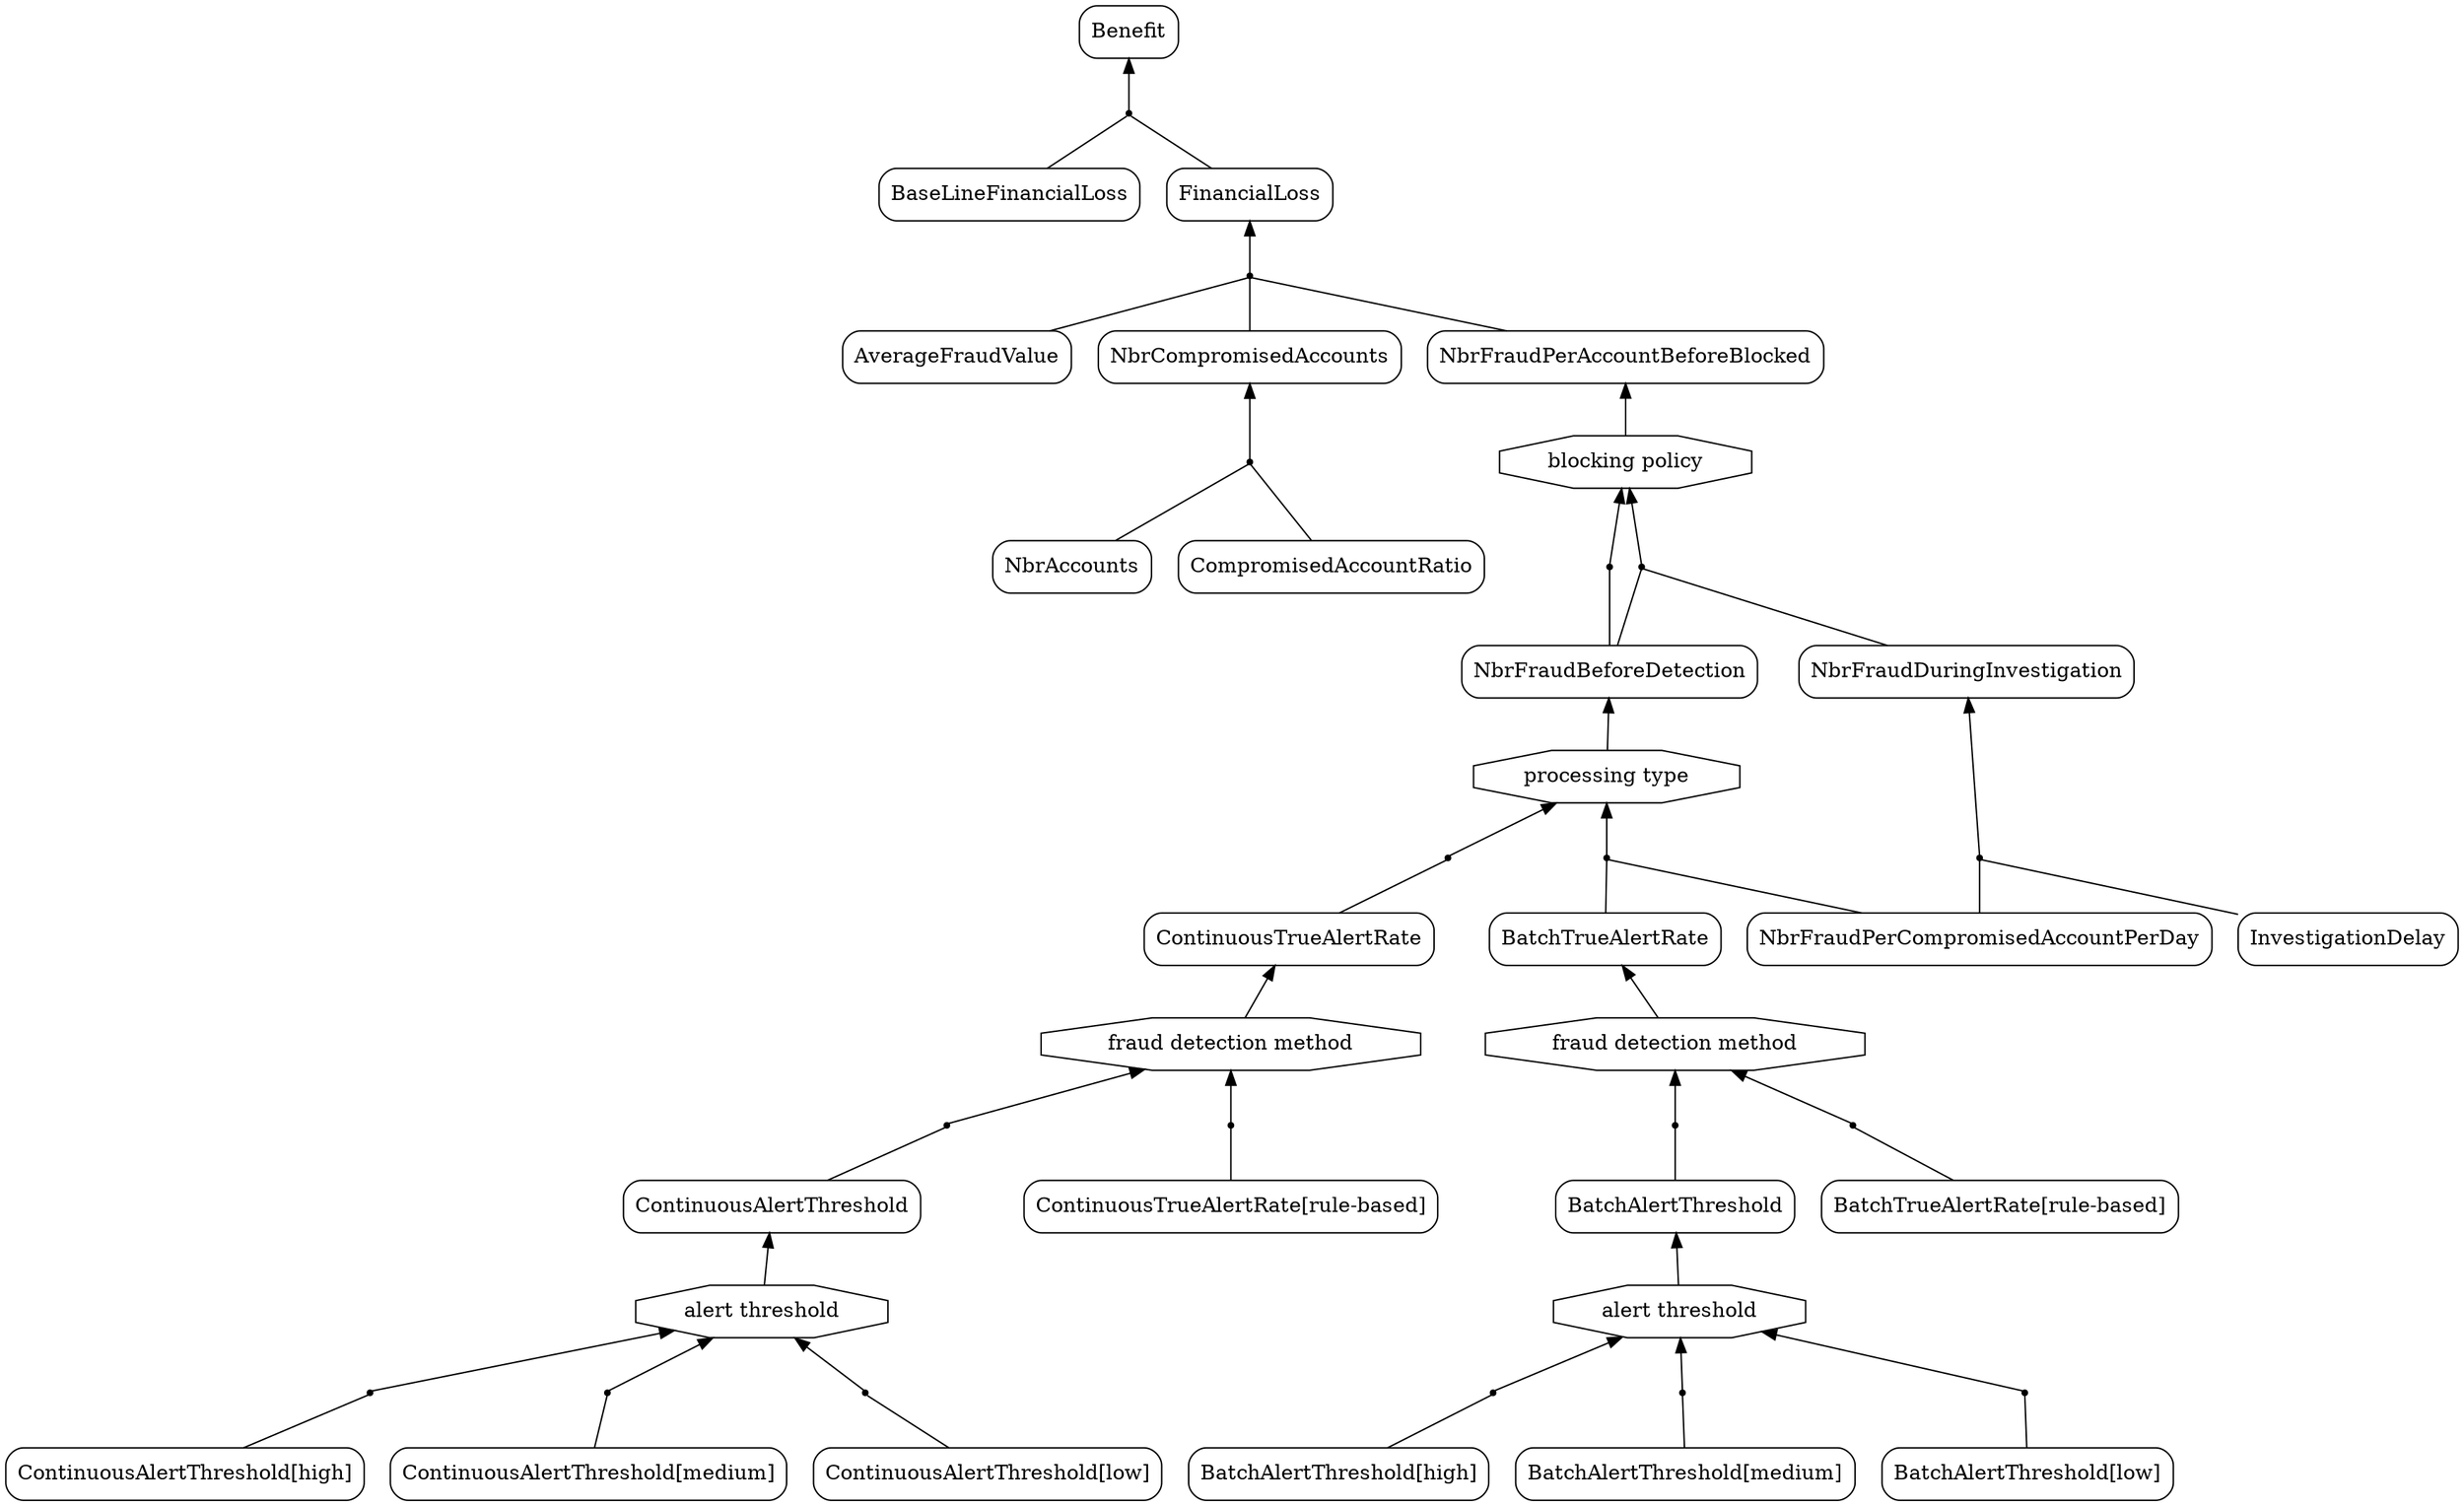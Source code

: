 digraph G { 
rankdir = BT 
"BaseLineFinancialLoss"[shape = box, style = rounded] 
"AverageFraudValue"[shape = box, style = rounded] 
"NbrAccounts"[shape = box, style = rounded] 
"CompromisedAccountRatio"[shape = box, style = rounded] 
"NbrCompromisedAccounts"[shape = box, style = rounded] 
AndRef0[shape = point] 
AndRef0->"NbrCompromisedAccounts"
"NbrAccounts"->AndRef0 [dir = none] 
"CompromisedAccountRatio"->AndRef0 [dir = none] 
AndRef1[shape = point] 
2[label="alert threshold", shape = polygon, sides =8]2->"ContinuousAlertThreshold"
"ContinuousAlertThreshold[high]"[shape = box, style = rounded] 
AndRef1->2
"ContinuousAlertThreshold[high]"->AndRef1 [dir = none] 
AndRef2[shape = point] 
2[label="alert threshold", shape = polygon, sides =8]"ContinuousAlertThreshold[medium]"[shape = box, style = rounded] 
AndRef2->2
"ContinuousAlertThreshold[medium]"->AndRef2 [dir = none] 
AndRef3[shape = point] 
2[label="alert threshold", shape = polygon, sides =8]"ContinuousAlertThreshold[low]"[shape = box, style = rounded] 
AndRef3->2
"ContinuousAlertThreshold[low]"->AndRef3 [dir = none] 
"ContinuousAlertThreshold"[shape = box, style = rounded] 
AndRef4[shape = point] 
5[label="fraud detection method", shape = polygon, sides =8]5->"ContinuousTrueAlertRate"
"ContinuousAlertThreshold"[shape = box, style = rounded] 
AndRef4->5
"ContinuousAlertThreshold"->AndRef4 [dir = none] 
AndRef5[shape = point] 
5[label="fraud detection method", shape = polygon, sides =8]"ContinuousTrueAlertRate[rule-based]"[shape = box, style = rounded] 
AndRef5->5
"ContinuousTrueAlertRate[rule-based]"->AndRef5 [dir = none] 
"ContinuousTrueAlertRate"[shape = box, style = rounded] 
AndRef6[shape = point] 
7[label="processing type", shape = polygon, sides =8]7->"NbrFraudBeforeDetection"
"ContinuousTrueAlertRate"[shape = box, style = rounded] 
AndRef6->7
"ContinuousTrueAlertRate"->AndRef6 [dir = none] 
"NbrFraudPerCompromisedAccountPerDay"[shape = box, style = rounded] 
AndRef7[shape = point] 
8[label="alert threshold", shape = polygon, sides =8]8->"BatchAlertThreshold"
"BatchAlertThreshold[high]"[shape = box, style = rounded] 
AndRef7->8
"BatchAlertThreshold[high]"->AndRef7 [dir = none] 
AndRef8[shape = point] 
8[label="alert threshold", shape = polygon, sides =8]"BatchAlertThreshold[medium]"[shape = box, style = rounded] 
AndRef8->8
"BatchAlertThreshold[medium]"->AndRef8 [dir = none] 
AndRef9[shape = point] 
8[label="alert threshold", shape = polygon, sides =8]"BatchAlertThreshold[low]"[shape = box, style = rounded] 
AndRef9->8
"BatchAlertThreshold[low]"->AndRef9 [dir = none] 
"BatchAlertThreshold"[shape = box, style = rounded] 
AndRef10[shape = point] 
11[label="fraud detection method", shape = polygon, sides =8]11->"BatchTrueAlertRate"
"BatchAlertThreshold"[shape = box, style = rounded] 
AndRef10->11
"BatchAlertThreshold"->AndRef10 [dir = none] 
AndRef11[shape = point] 
11[label="fraud detection method", shape = polygon, sides =8]"BatchTrueAlertRate[rule-based]"[shape = box, style = rounded] 
AndRef11->11
"BatchTrueAlertRate[rule-based]"->AndRef11 [dir = none] 
"BatchTrueAlertRate"[shape = box, style = rounded] 
AndRef12[shape = point] 
7[label="processing type", shape = polygon, sides =8]"NbrFraudPerCompromisedAccountPerDay"[shape = box, style = rounded] 
"BatchTrueAlertRate"[shape = box, style = rounded] 
AndRef12->7
"NbrFraudPerCompromisedAccountPerDay"->AndRef12 [dir = none] 
"BatchTrueAlertRate"->AndRef12 [dir = none] 
"NbrFraudBeforeDetection"[shape = box, style = rounded] 
AndRef13[shape = point] 
14[label="blocking policy", shape = polygon, sides =8]14->"NbrFraudPerAccountBeforeBlocked"
"NbrFraudBeforeDetection"[shape = box, style = rounded] 
AndRef13->14
"NbrFraudBeforeDetection"->AndRef13 [dir = none] 
"NbrFraudBeforeDetection"[shape = box, style = rounded] 
"NbrFraudPerCompromisedAccountPerDay"[shape = box, style = rounded] 
"InvestigationDelay"[shape = box, style = rounded] 
"NbrFraudDuringInvestigation"[shape = box, style = rounded] 
AndRef14[shape = point] 
AndRef14->"NbrFraudDuringInvestigation"
"NbrFraudPerCompromisedAccountPerDay"->AndRef14 [dir = none] 
"InvestigationDelay"->AndRef14 [dir = none] 
AndRef15[shape = point] 
14[label="blocking policy", shape = polygon, sides =8]"NbrFraudBeforeDetection"[shape = box, style = rounded] 
"NbrFraudDuringInvestigation"[shape = box, style = rounded] 
AndRef15->14
"NbrFraudBeforeDetection"->AndRef15 [dir = none] 
"NbrFraudDuringInvestigation"->AndRef15 [dir = none] 
"NbrFraudPerAccountBeforeBlocked"[shape = box, style = rounded] 
"FinancialLoss"[shape = box, style = rounded] 
AndRef16[shape = point] 
AndRef16->"FinancialLoss"
"AverageFraudValue"->AndRef16 [dir = none] 
"NbrCompromisedAccounts"->AndRef16 [dir = none] 
"NbrFraudPerAccountBeforeBlocked"->AndRef16 [dir = none] 
"Benefit"[shape = box, style = rounded] 
AndRef17[shape = point] 
AndRef17->"Benefit"
"BaseLineFinancialLoss"->AndRef17 [dir = none] 
"FinancialLoss"->AndRef17 [dir = none] 
}
